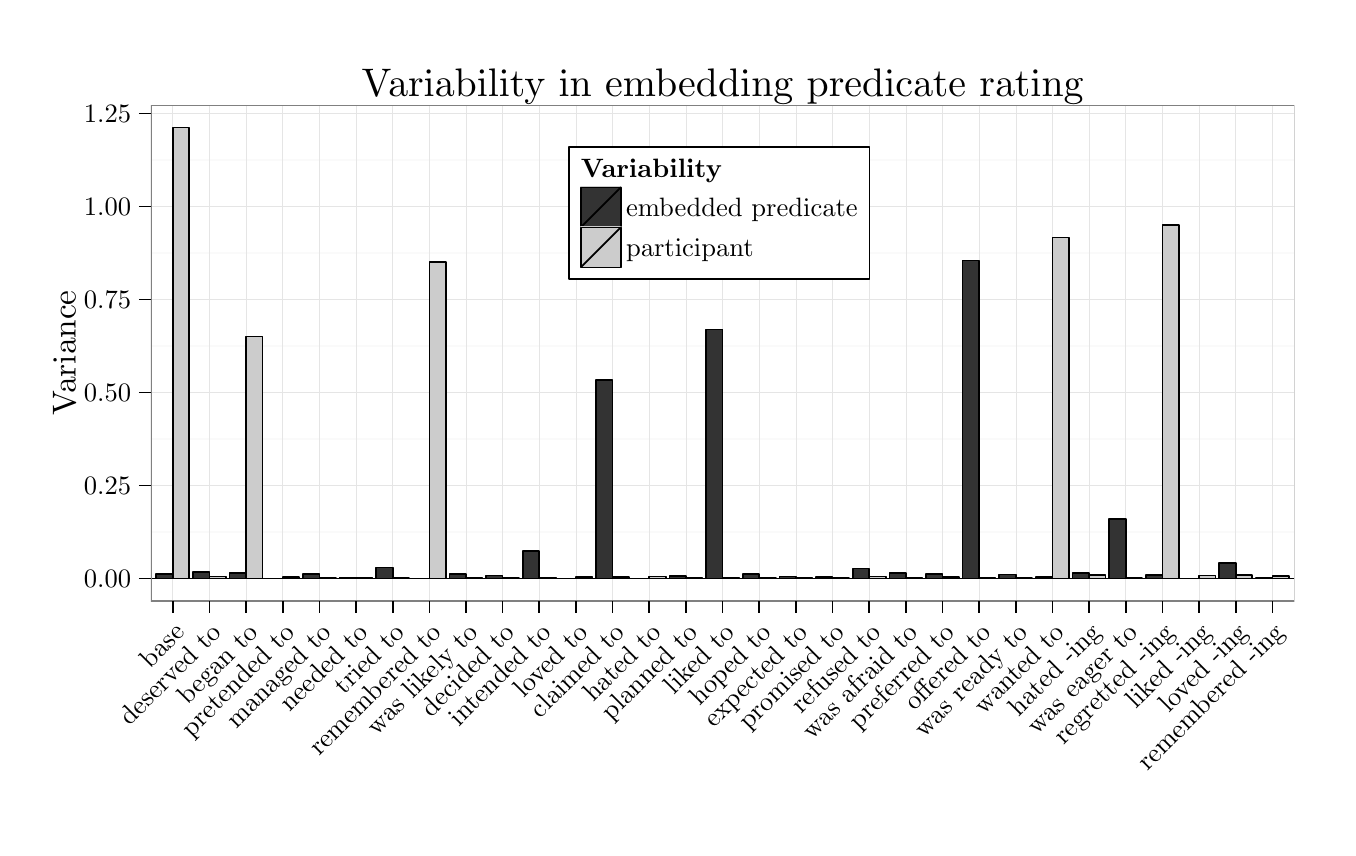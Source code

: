 % Created by tikzDevice version 0.6.2-92-0ad2792 on 2013-12-19 13:36:13
% !TEX encoding = UTF-8 Unicode
\begin{tikzpicture}[x=1pt,y=1pt]
\definecolor[named]{fillColor}{rgb}{1.00,1.00,1.00}
\path[use as bounding box,fill=fillColor,fill opacity=0.00] (0,0) rectangle (469.75,289.08);
\begin{scope}
\path[clip] (  0.00,  0.00) rectangle (469.75,289.08);
\definecolor[named]{drawColor}{rgb}{1.00,1.00,1.00}
\definecolor[named]{fillColor}{rgb}{1.00,1.00,1.00}

\path[draw=drawColor,line width= 0.6pt,line join=round,line cap=round,fill=fillColor] (  0.00,  0.00) rectangle (469.76,289.08);
\end{scope}
\begin{scope}
\path[clip] ( 44.49, 81.90) rectangle (457.71,261.09);
\definecolor[named]{fillColor}{rgb}{1.00,1.00,1.00}

\path[fill=fillColor] ( 44.49, 81.90) rectangle (457.71,261.09);
\definecolor[named]{drawColor}{rgb}{0.98,0.98,0.98}

\path[draw=drawColor,line width= 0.6pt,line join=round] ( 44.49,106.85) --
	(457.71,106.85);

\path[draw=drawColor,line width= 0.6pt,line join=round] ( 44.49,140.44) --
	(457.71,140.44);

\path[draw=drawColor,line width= 0.6pt,line join=round] ( 44.49,174.04) --
	(457.71,174.04);

\path[draw=drawColor,line width= 0.6pt,line join=round] ( 44.49,207.63) --
	(457.71,207.63);

\path[draw=drawColor,line width= 0.6pt,line join=round] ( 44.49,241.22) --
	(457.71,241.22);
\definecolor[named]{drawColor}{rgb}{0.90,0.90,0.90}

\path[draw=drawColor,line width= 0.2pt,line join=round] ( 44.49, 90.05) --
	(457.71, 90.05);

\path[draw=drawColor,line width= 0.2pt,line join=round] ( 44.49,123.64) --
	(457.71,123.64);

\path[draw=drawColor,line width= 0.2pt,line join=round] ( 44.49,157.24) --
	(457.71,157.24);

\path[draw=drawColor,line width= 0.2pt,line join=round] ( 44.49,190.83) --
	(457.71,190.83);

\path[draw=drawColor,line width= 0.2pt,line join=round] ( 44.49,224.43) --
	(457.71,224.43);

\path[draw=drawColor,line width= 0.2pt,line join=round] ( 44.49,258.02) --
	(457.71,258.02);

\path[draw=drawColor,line width= 0.2pt,line join=round] ( 52.43, 81.90) --
	( 52.43,261.09);

\path[draw=drawColor,line width= 0.2pt,line join=round] ( 65.68, 81.90) --
	( 65.68,261.09);

\path[draw=drawColor,line width= 0.2pt,line join=round] ( 78.92, 81.90) --
	( 78.92,261.09);

\path[draw=drawColor,line width= 0.2pt,line join=round] ( 92.17, 81.90) --
	( 92.17,261.09);

\path[draw=drawColor,line width= 0.2pt,line join=round] (105.41, 81.90) --
	(105.41,261.09);

\path[draw=drawColor,line width= 0.2pt,line join=round] (118.65, 81.90) --
	(118.65,261.09);

\path[draw=drawColor,line width= 0.2pt,line join=round] (131.90, 81.90) --
	(131.90,261.09);

\path[draw=drawColor,line width= 0.2pt,line join=round] (145.14, 81.90) --
	(145.14,261.09);

\path[draw=drawColor,line width= 0.2pt,line join=round] (158.39, 81.90) --
	(158.39,261.09);

\path[draw=drawColor,line width= 0.2pt,line join=round] (171.63, 81.90) --
	(171.63,261.09);

\path[draw=drawColor,line width= 0.2pt,line join=round] (184.88, 81.90) --
	(184.88,261.09);

\path[draw=drawColor,line width= 0.2pt,line join=round] (198.12, 81.90) --
	(198.12,261.09);

\path[draw=drawColor,line width= 0.2pt,line join=round] (211.36, 81.90) --
	(211.36,261.09);

\path[draw=drawColor,line width= 0.2pt,line join=round] (224.61, 81.90) --
	(224.61,261.09);

\path[draw=drawColor,line width= 0.2pt,line join=round] (237.85, 81.90) --
	(237.85,261.09);

\path[draw=drawColor,line width= 0.2pt,line join=round] (251.10, 81.90) --
	(251.10,261.09);

\path[draw=drawColor,line width= 0.2pt,line join=round] (264.34, 81.90) --
	(264.34,261.09);

\path[draw=drawColor,line width= 0.2pt,line join=round] (277.59, 81.90) --
	(277.59,261.09);

\path[draw=drawColor,line width= 0.2pt,line join=round] (290.83, 81.90) --
	(290.83,261.09);

\path[draw=drawColor,line width= 0.2pt,line join=round] (304.08, 81.90) --
	(304.08,261.09);

\path[draw=drawColor,line width= 0.2pt,line join=round] (317.32, 81.90) --
	(317.32,261.09);

\path[draw=drawColor,line width= 0.2pt,line join=round] (330.56, 81.90) --
	(330.56,261.09);

\path[draw=drawColor,line width= 0.2pt,line join=round] (343.81, 81.90) --
	(343.81,261.09);

\path[draw=drawColor,line width= 0.2pt,line join=round] (357.05, 81.90) --
	(357.05,261.09);

\path[draw=drawColor,line width= 0.2pt,line join=round] (370.30, 81.90) --
	(370.30,261.09);

\path[draw=drawColor,line width= 0.2pt,line join=round] (383.54, 81.90) --
	(383.54,261.09);

\path[draw=drawColor,line width= 0.2pt,line join=round] (396.79, 81.90) --
	(396.79,261.09);

\path[draw=drawColor,line width= 0.2pt,line join=round] (410.03, 81.90) --
	(410.03,261.09);

\path[draw=drawColor,line width= 0.2pt,line join=round] (423.27, 81.90) --
	(423.27,261.09);

\path[draw=drawColor,line width= 0.2pt,line join=round] (436.52, 81.90) --
	(436.52,261.09);

\path[draw=drawColor,line width= 0.2pt,line join=round] (449.76, 81.90) --
	(449.76,261.09);
\definecolor[named]{drawColor}{rgb}{0.00,0.00,0.00}
\definecolor[named]{fillColor}{rgb}{0.80,0.80,0.80}

\path[draw=drawColor,line width= 0.6pt,line join=round,fill=fillColor] ( 52.43, 90.05) rectangle ( 58.39,252.95);
\definecolor[named]{fillColor}{rgb}{0.20,0.20,0.20}

\path[draw=drawColor,line width= 0.6pt,line join=round,fill=fillColor] ( 46.47, 90.05) rectangle ( 52.43, 91.57);

\path[draw=drawColor,line width= 0.6pt,line join=round,fill=fillColor] ( 59.72, 90.05) rectangle ( 65.68, 92.27);
\definecolor[named]{fillColor}{rgb}{0.80,0.80,0.80}

\path[draw=drawColor,line width= 0.6pt,line join=round,fill=fillColor] ( 65.68, 90.05) rectangle ( 71.64, 90.70);

\path[draw=drawColor,line width= 0.6pt,line join=round,fill=fillColor] ( 78.92, 90.05) rectangle ( 84.88,177.51);
\definecolor[named]{fillColor}{rgb}{0.20,0.20,0.20}

\path[draw=drawColor,line width= 0.6pt,line join=round,fill=fillColor] ( 72.96, 90.05) rectangle ( 78.92, 91.98);
\definecolor[named]{fillColor}{rgb}{0.80,0.80,0.80}

\path[draw=drawColor,line width= 0.6pt,line join=round,fill=fillColor] ( 92.17, 90.05) rectangle ( 98.13, 90.59);
\definecolor[named]{fillColor}{rgb}{0.20,0.20,0.20}

\path[draw=drawColor,line width= 0.6pt,line join=round,fill=fillColor] ( 86.21, 90.05) rectangle ( 92.17, 90.05);
\definecolor[named]{fillColor}{rgb}{0.80,0.80,0.80}

\path[draw=drawColor,line width= 0.6pt,line join=round,fill=fillColor] (105.41, 90.05) rectangle (111.37, 90.30);
\definecolor[named]{fillColor}{rgb}{0.20,0.20,0.20}

\path[draw=drawColor,line width= 0.6pt,line join=round,fill=fillColor] ( 99.45, 90.05) rectangle (105.41, 91.73);
\definecolor[named]{fillColor}{rgb}{0.80,0.80,0.80}

\path[draw=drawColor,line width= 0.6pt,line join=round,fill=fillColor] (118.65, 90.05) rectangle (124.61, 90.34);
\definecolor[named]{fillColor}{rgb}{0.20,0.20,0.20}

\path[draw=drawColor,line width= 0.6pt,line join=round,fill=fillColor] (112.69, 90.05) rectangle (118.65, 90.34);

\path[draw=drawColor,line width= 0.6pt,line join=round,fill=fillColor] (125.94, 90.05) rectangle (131.90, 94.05);
\definecolor[named]{fillColor}{rgb}{0.80,0.80,0.80}

\path[draw=drawColor,line width= 0.6pt,line join=round,fill=fillColor] (131.90, 90.05) rectangle (137.86, 90.23);
\definecolor[named]{fillColor}{rgb}{0.20,0.20,0.20}

\path[draw=drawColor,line width= 0.6pt,line join=round,fill=fillColor] (139.18, 90.05) rectangle (145.14, 90.05);
\definecolor[named]{fillColor}{rgb}{0.80,0.80,0.80}

\path[draw=drawColor,line width= 0.6pt,line join=round,fill=fillColor] (145.14, 90.05) rectangle (151.10,204.48);

\path[draw=drawColor,line width= 0.6pt,line join=round,fill=fillColor] (158.39, 90.05) rectangle (164.35, 90.32);
\definecolor[named]{fillColor}{rgb}{0.20,0.20,0.20}

\path[draw=drawColor,line width= 0.6pt,line join=round,fill=fillColor] (152.43, 90.05) rectangle (158.39, 91.75);

\path[draw=drawColor,line width= 0.6pt,line join=round,fill=fillColor] (165.67, 90.05) rectangle (171.63, 91.09);
\definecolor[named]{fillColor}{rgb}{0.80,0.80,0.80}

\path[draw=drawColor,line width= 0.6pt,line join=round,fill=fillColor] (171.63, 90.05) rectangle (177.59, 90.31);

\path[draw=drawColor,line width= 0.6pt,line join=round,fill=fillColor] (184.88, 90.05) rectangle (190.84, 90.34);
\definecolor[named]{fillColor}{rgb}{0.20,0.20,0.20}

\path[draw=drawColor,line width= 0.6pt,line join=round,fill=fillColor] (178.92, 90.05) rectangle (184.88, 99.89);
\definecolor[named]{fillColor}{rgb}{0.80,0.80,0.80}

\path[draw=drawColor,line width= 0.6pt,line join=round,fill=fillColor] (198.12, 90.05) rectangle (204.08, 90.48);
\definecolor[named]{fillColor}{rgb}{0.20,0.20,0.20}

\path[draw=drawColor,line width= 0.6pt,line join=round,fill=fillColor] (192.16, 90.05) rectangle (198.12, 90.05);
\definecolor[named]{fillColor}{rgb}{0.80,0.80,0.80}

\path[draw=drawColor,line width= 0.6pt,line join=round,fill=fillColor] (211.36, 90.05) rectangle (217.32, 90.46);
\definecolor[named]{fillColor}{rgb}{0.20,0.20,0.20}

\path[draw=drawColor,line width= 0.6pt,line join=round,fill=fillColor] (205.40, 90.05) rectangle (211.36,161.76);

\path[draw=drawColor,line width= 0.6pt,line join=round,fill=fillColor] (218.65, 90.05) rectangle (224.61, 90.05);
\definecolor[named]{fillColor}{rgb}{0.80,0.80,0.80}

\path[draw=drawColor,line width= 0.6pt,line join=round,fill=fillColor] (224.61, 90.05) rectangle (230.57, 90.72);

\path[draw=drawColor,line width= 0.6pt,line join=round,fill=fillColor] (237.85, 90.05) rectangle (243.81, 90.26);
\definecolor[named]{fillColor}{rgb}{0.20,0.20,0.20}

\path[draw=drawColor,line width= 0.6pt,line join=round,fill=fillColor] (231.89, 90.05) rectangle (237.85, 91.04);

\path[draw=drawColor,line width= 0.6pt,line join=round,fill=fillColor] (245.14, 90.05) rectangle (251.10,180.05);
\definecolor[named]{fillColor}{rgb}{0.80,0.80,0.80}

\path[draw=drawColor,line width= 0.6pt,line join=round,fill=fillColor] (251.10, 90.05) rectangle (257.06, 90.39);

\path[draw=drawColor,line width= 0.6pt,line join=round,fill=fillColor] (264.34, 90.05) rectangle (270.30, 90.32);
\definecolor[named]{fillColor}{rgb}{0.20,0.20,0.20}

\path[draw=drawColor,line width= 0.6pt,line join=round,fill=fillColor] (258.38, 90.05) rectangle (264.34, 91.69);

\path[draw=drawColor,line width= 0.6pt,line join=round,fill=fillColor] (271.63, 90.05) rectangle (277.59, 90.73);
\definecolor[named]{fillColor}{rgb}{0.80,0.80,0.80}

\path[draw=drawColor,line width= 0.6pt,line join=round,fill=fillColor] (277.59, 90.05) rectangle (283.55, 90.23);
\definecolor[named]{fillColor}{rgb}{0.20,0.20,0.20}

\path[draw=drawColor,line width= 0.6pt,line join=round,fill=fillColor] (284.87, 90.05) rectangle (290.83, 90.57);
\definecolor[named]{fillColor}{rgb}{0.80,0.80,0.80}

\path[draw=drawColor,line width= 0.6pt,line join=round,fill=fillColor] (290.83, 90.05) rectangle (296.79, 90.26);
\definecolor[named]{fillColor}{rgb}{0.20,0.20,0.20}

\path[draw=drawColor,line width= 0.6pt,line join=round,fill=fillColor] (298.12, 90.05) rectangle (304.08, 93.67);
\definecolor[named]{fillColor}{rgb}{0.80,0.80,0.80}

\path[draw=drawColor,line width= 0.6pt,line join=round,fill=fillColor] (304.08, 90.05) rectangle (310.04, 90.81);
\definecolor[named]{fillColor}{rgb}{0.20,0.20,0.20}

\path[draw=drawColor,line width= 0.6pt,line join=round,fill=fillColor] (311.36, 90.05) rectangle (317.32, 91.95);
\definecolor[named]{fillColor}{rgb}{0.80,0.80,0.80}

\path[draw=drawColor,line width= 0.6pt,line join=round,fill=fillColor] (317.32, 90.05) rectangle (323.28, 90.31);
\definecolor[named]{fillColor}{rgb}{0.20,0.20,0.20}

\path[draw=drawColor,line width= 0.6pt,line join=round,fill=fillColor] (324.60, 90.05) rectangle (330.56, 91.72);
\definecolor[named]{fillColor}{rgb}{0.80,0.80,0.80}

\path[draw=drawColor,line width= 0.6pt,line join=round,fill=fillColor] (330.56, 90.05) rectangle (336.52, 90.60);

\path[draw=drawColor,line width= 0.6pt,line join=round,fill=fillColor] (343.81, 90.05) rectangle (349.77, 90.33);
\definecolor[named]{fillColor}{rgb}{0.20,0.20,0.20}

\path[draw=drawColor,line width= 0.6pt,line join=round,fill=fillColor] (337.85, 90.05) rectangle (343.81,204.98);
\definecolor[named]{fillColor}{rgb}{0.80,0.80,0.80}

\path[draw=drawColor,line width= 0.6pt,line join=round,fill=fillColor] (357.05, 90.05) rectangle (363.01, 90.32);
\definecolor[named]{fillColor}{rgb}{0.20,0.20,0.20}

\path[draw=drawColor,line width= 0.6pt,line join=round,fill=fillColor] (351.09, 90.05) rectangle (357.05, 91.44);

\path[draw=drawColor,line width= 0.6pt,line join=round,fill=fillColor] (364.34, 90.05) rectangle (370.30, 90.47);
\definecolor[named]{fillColor}{rgb}{0.80,0.80,0.80}

\path[draw=drawColor,line width= 0.6pt,line join=round,fill=fillColor] (370.30, 90.05) rectangle (376.26,213.24);

\path[draw=drawColor,line width= 0.6pt,line join=round,fill=fillColor] (383.54, 90.05) rectangle (389.50, 91.31);
\definecolor[named]{fillColor}{rgb}{0.20,0.20,0.20}

\path[draw=drawColor,line width= 0.6pt,line join=round,fill=fillColor] (377.58, 90.05) rectangle (383.54, 92.00);
\definecolor[named]{fillColor}{rgb}{0.80,0.80,0.80}

\path[draw=drawColor,line width= 0.6pt,line join=round,fill=fillColor] (396.79, 90.05) rectangle (402.75, 90.22);
\definecolor[named]{fillColor}{rgb}{0.20,0.20,0.20}

\path[draw=drawColor,line width= 0.6pt,line join=round,fill=fillColor] (390.83, 90.05) rectangle (396.79,111.63);

\path[draw=drawColor,line width= 0.6pt,line join=round,fill=fillColor] (404.07, 90.05) rectangle (410.03, 91.27);
\definecolor[named]{fillColor}{rgb}{0.80,0.80,0.80}

\path[draw=drawColor,line width= 0.6pt,line join=round,fill=fillColor] (410.03, 90.05) rectangle (415.99,217.77);

\path[draw=drawColor,line width= 0.6pt,line join=round,fill=fillColor] (423.27, 90.05) rectangle (429.23, 91.13);
\definecolor[named]{fillColor}{rgb}{0.20,0.20,0.20}

\path[draw=drawColor,line width= 0.6pt,line join=round,fill=fillColor] (417.31, 90.05) rectangle (423.27, 90.05);

\path[draw=drawColor,line width= 0.6pt,line join=round,fill=fillColor] (430.56, 90.05) rectangle (436.52, 95.74);
\definecolor[named]{fillColor}{rgb}{0.80,0.80,0.80}

\path[draw=drawColor,line width= 0.6pt,line join=round,fill=fillColor] (436.52, 90.05) rectangle (442.48, 91.26);

\path[draw=drawColor,line width= 0.6pt,line join=round,fill=fillColor] (449.76, 90.05) rectangle (455.72, 90.90);
\definecolor[named]{fillColor}{rgb}{0.20,0.20,0.20}

\path[draw=drawColor,line width= 0.6pt,line join=round,fill=fillColor] (443.80, 90.05) rectangle (449.76, 90.27);
\definecolor[named]{fillColor}{rgb}{0.00,0.00,0.00}

\path[draw=drawColor,line width= 0.6pt,line join=round,fill=fillColor] ( 44.49, 90.05) -- (457.71, 90.05);
\definecolor[named]{drawColor}{rgb}{0.50,0.50,0.50}

\path[draw=drawColor,line width= 0.6pt,line join=round,line cap=round] ( 44.49, 81.90) rectangle (457.71,261.09);
\end{scope}
\begin{scope}
\path[clip] (  0.00,  0.00) rectangle (469.75,289.08);
\definecolor[named]{drawColor}{rgb}{0.00,0.00,0.00}

\node[text=drawColor,anchor=base east,inner sep=0pt, outer sep=0pt, scale=  0.96] at ( 37.37, 86.74) {0.00};

\node[text=drawColor,anchor=base east,inner sep=0pt, outer sep=0pt, scale=  0.96] at ( 37.37,120.34) {0.25};

\node[text=drawColor,anchor=base east,inner sep=0pt, outer sep=0pt, scale=  0.96] at ( 37.37,153.93) {0.50};

\node[text=drawColor,anchor=base east,inner sep=0pt, outer sep=0pt, scale=  0.96] at ( 37.37,187.53) {0.75};

\node[text=drawColor,anchor=base east,inner sep=0pt, outer sep=0pt, scale=  0.96] at ( 37.37,221.12) {1.00};

\node[text=drawColor,anchor=base east,inner sep=0pt, outer sep=0pt, scale=  0.96] at ( 37.37,254.72) {1.25};
\end{scope}
\begin{scope}
\path[clip] (  0.00,  0.00) rectangle (469.75,289.08);
\definecolor[named]{drawColor}{rgb}{0.00,0.00,0.00}

\path[draw=drawColor,line width= 0.6pt,line join=round] ( 40.22, 90.05) --
	( 44.49, 90.05);

\path[draw=drawColor,line width= 0.6pt,line join=round] ( 40.22,123.64) --
	( 44.49,123.64);

\path[draw=drawColor,line width= 0.6pt,line join=round] ( 40.22,157.24) --
	( 44.49,157.24);

\path[draw=drawColor,line width= 0.6pt,line join=round] ( 40.22,190.83) --
	( 44.49,190.83);

\path[draw=drawColor,line width= 0.6pt,line join=round] ( 40.22,224.43) --
	( 44.49,224.43);

\path[draw=drawColor,line width= 0.6pt,line join=round] ( 40.22,258.02) --
	( 44.49,258.02);
\end{scope}
\begin{scope}
\path[clip] (  0.00,  0.00) rectangle (469.75,289.08);
\definecolor[named]{drawColor}{rgb}{0.00,0.00,0.00}

\path[draw=drawColor,line width= 0.6pt,line join=round] ( 52.43, 77.64) --
	( 52.43, 81.90);

\path[draw=drawColor,line width= 0.6pt,line join=round] ( 65.68, 77.64) --
	( 65.68, 81.90);

\path[draw=drawColor,line width= 0.6pt,line join=round] ( 78.92, 77.64) --
	( 78.92, 81.90);

\path[draw=drawColor,line width= 0.6pt,line join=round] ( 92.17, 77.64) --
	( 92.17, 81.90);

\path[draw=drawColor,line width= 0.6pt,line join=round] (105.41, 77.64) --
	(105.41, 81.90);

\path[draw=drawColor,line width= 0.6pt,line join=round] (118.65, 77.64) --
	(118.65, 81.90);

\path[draw=drawColor,line width= 0.6pt,line join=round] (131.90, 77.64) --
	(131.90, 81.90);

\path[draw=drawColor,line width= 0.6pt,line join=round] (145.14, 77.64) --
	(145.14, 81.90);

\path[draw=drawColor,line width= 0.6pt,line join=round] (158.39, 77.64) --
	(158.39, 81.90);

\path[draw=drawColor,line width= 0.6pt,line join=round] (171.63, 77.64) --
	(171.63, 81.90);

\path[draw=drawColor,line width= 0.6pt,line join=round] (184.88, 77.64) --
	(184.88, 81.90);

\path[draw=drawColor,line width= 0.6pt,line join=round] (198.12, 77.64) --
	(198.12, 81.90);

\path[draw=drawColor,line width= 0.6pt,line join=round] (211.36, 77.64) --
	(211.36, 81.90);

\path[draw=drawColor,line width= 0.6pt,line join=round] (224.61, 77.64) --
	(224.61, 81.90);

\path[draw=drawColor,line width= 0.6pt,line join=round] (237.85, 77.64) --
	(237.85, 81.90);

\path[draw=drawColor,line width= 0.6pt,line join=round] (251.10, 77.64) --
	(251.10, 81.90);

\path[draw=drawColor,line width= 0.6pt,line join=round] (264.34, 77.64) --
	(264.34, 81.90);

\path[draw=drawColor,line width= 0.6pt,line join=round] (277.59, 77.64) --
	(277.59, 81.90);

\path[draw=drawColor,line width= 0.6pt,line join=round] (290.83, 77.64) --
	(290.83, 81.90);

\path[draw=drawColor,line width= 0.6pt,line join=round] (304.08, 77.64) --
	(304.08, 81.90);

\path[draw=drawColor,line width= 0.6pt,line join=round] (317.32, 77.64) --
	(317.32, 81.90);

\path[draw=drawColor,line width= 0.6pt,line join=round] (330.56, 77.64) --
	(330.56, 81.90);

\path[draw=drawColor,line width= 0.6pt,line join=round] (343.81, 77.64) --
	(343.81, 81.90);

\path[draw=drawColor,line width= 0.6pt,line join=round] (357.05, 77.64) --
	(357.05, 81.90);

\path[draw=drawColor,line width= 0.6pt,line join=round] (370.30, 77.64) --
	(370.30, 81.90);

\path[draw=drawColor,line width= 0.6pt,line join=round] (383.54, 77.64) --
	(383.54, 81.90);

\path[draw=drawColor,line width= 0.6pt,line join=round] (396.79, 77.64) --
	(396.79, 81.90);

\path[draw=drawColor,line width= 0.6pt,line join=round] (410.03, 77.64) --
	(410.03, 81.90);

\path[draw=drawColor,line width= 0.6pt,line join=round] (423.27, 77.64) --
	(423.27, 81.90);

\path[draw=drawColor,line width= 0.6pt,line join=round] (436.52, 77.64) --
	(436.52, 81.90);

\path[draw=drawColor,line width= 0.6pt,line join=round] (449.76, 77.64) --
	(449.76, 81.90);
\end{scope}
\begin{scope}
\path[clip] (  0.00,  0.00) rectangle (469.75,289.08);
\definecolor[named]{drawColor}{rgb}{0.00,0.00,0.00}

\node[text=drawColor,rotate= 45.00,anchor=base east,inner sep=0pt, outer sep=0pt, scale=  0.96] at ( 57.11, 70.12) {base};

\node[text=drawColor,rotate= 45.00,anchor=base east,inner sep=0pt, outer sep=0pt, scale=  0.96] at ( 70.35, 70.12) {deserved to};

\node[text=drawColor,rotate= 45.00,anchor=base east,inner sep=0pt, outer sep=0pt, scale=  0.96] at ( 83.60, 70.12) {began to};

\node[text=drawColor,rotate= 45.00,anchor=base east,inner sep=0pt, outer sep=0pt, scale=  0.96] at ( 96.84, 70.12) {pretended to};

\node[text=drawColor,rotate= 45.00,anchor=base east,inner sep=0pt, outer sep=0pt, scale=  0.96] at (110.08, 70.12) {managed to};

\node[text=drawColor,rotate= 45.00,anchor=base east,inner sep=0pt, outer sep=0pt, scale=  0.96] at (123.33, 70.12) {needed to};

\node[text=drawColor,rotate= 45.00,anchor=base east,inner sep=0pt, outer sep=0pt, scale=  0.96] at (136.57, 70.12) {tried to};

\node[text=drawColor,rotate= 45.00,anchor=base east,inner sep=0pt, outer sep=0pt, scale=  0.96] at (149.82, 70.12) {remembered to};

\node[text=drawColor,rotate= 45.00,anchor=base east,inner sep=0pt, outer sep=0pt, scale=  0.96] at (163.06, 70.12) {was likely to};

\node[text=drawColor,rotate= 45.00,anchor=base east,inner sep=0pt, outer sep=0pt, scale=  0.96] at (176.31, 70.12) {decided to};

\node[text=drawColor,rotate= 45.00,anchor=base east,inner sep=0pt, outer sep=0pt, scale=  0.96] at (189.55, 70.12) {intended to};

\node[text=drawColor,rotate= 45.00,anchor=base east,inner sep=0pt, outer sep=0pt, scale=  0.96] at (202.80, 70.12) {loved to};

\node[text=drawColor,rotate= 45.00,anchor=base east,inner sep=0pt, outer sep=0pt, scale=  0.96] at (216.04, 70.12) {claimed to};

\node[text=drawColor,rotate= 45.00,anchor=base east,inner sep=0pt, outer sep=0pt, scale=  0.96] at (229.28, 70.12) {hated to};

\node[text=drawColor,rotate= 45.00,anchor=base east,inner sep=0pt, outer sep=0pt, scale=  0.96] at (242.53, 70.12) {planned to};

\node[text=drawColor,rotate= 45.00,anchor=base east,inner sep=0pt, outer sep=0pt, scale=  0.96] at (255.77, 70.12) {liked to};

\node[text=drawColor,rotate= 45.00,anchor=base east,inner sep=0pt, outer sep=0pt, scale=  0.96] at (269.02, 70.12) {hoped to};

\node[text=drawColor,rotate= 45.00,anchor=base east,inner sep=0pt, outer sep=0pt, scale=  0.96] at (282.26, 70.12) {expected to};

\node[text=drawColor,rotate= 45.00,anchor=base east,inner sep=0pt, outer sep=0pt, scale=  0.96] at (295.51, 70.12) {promised to};

\node[text=drawColor,rotate= 45.00,anchor=base east,inner sep=0pt, outer sep=0pt, scale=  0.96] at (308.75, 70.12) {refused to};

\node[text=drawColor,rotate= 45.00,anchor=base east,inner sep=0pt, outer sep=0pt, scale=  0.96] at (321.99, 70.12) {was afraid to};

\node[text=drawColor,rotate= 45.00,anchor=base east,inner sep=0pt, outer sep=0pt, scale=  0.96] at (335.24, 70.12) {preferred to};

\node[text=drawColor,rotate= 45.00,anchor=base east,inner sep=0pt, outer sep=0pt, scale=  0.96] at (348.48, 70.12) {offered to};

\node[text=drawColor,rotate= 45.00,anchor=base east,inner sep=0pt, outer sep=0pt, scale=  0.96] at (361.73, 70.12) {was ready to};

\node[text=drawColor,rotate= 45.00,anchor=base east,inner sep=0pt, outer sep=0pt, scale=  0.96] at (374.97, 70.12) {wanted to};

\node[text=drawColor,rotate= 45.00,anchor=base east,inner sep=0pt, outer sep=0pt, scale=  0.96] at (388.22, 70.12) {hated -ing};

\node[text=drawColor,rotate= 45.00,anchor=base east,inner sep=0pt, outer sep=0pt, scale=  0.96] at (401.46, 70.12) {was eager to};

\node[text=drawColor,rotate= 45.00,anchor=base east,inner sep=0pt, outer sep=0pt, scale=  0.96] at (414.71, 70.12) {regretted -ing};

\node[text=drawColor,rotate= 45.00,anchor=base east,inner sep=0pt, outer sep=0pt, scale=  0.96] at (427.95, 70.12) {liked -ing};

\node[text=drawColor,rotate= 45.00,anchor=base east,inner sep=0pt, outer sep=0pt, scale=  0.96] at (441.19, 70.12) {loved -ing};

\node[text=drawColor,rotate= 45.00,anchor=base east,inner sep=0pt, outer sep=0pt, scale=  0.96] at (454.44, 70.12) {remembered -ing};
\end{scope}
\begin{scope}
\path[clip] (  0.00,  0.00) rectangle (469.75,289.08);
\definecolor[named]{drawColor}{rgb}{0.00,0.00,0.00}

\node[text=drawColor,rotate= 90.00,anchor=base,inner sep=0pt, outer sep=0pt, scale=  1.20] at ( 17.30,171.50) {Variance};
\end{scope}
\begin{scope}
\path[clip] (  0.00,  0.00) rectangle (469.75,289.08);
\definecolor[named]{drawColor}{rgb}{0.00,0.00,0.00}
\definecolor[named]{fillColor}{rgb}{1.00,1.00,1.00}

\path[draw=drawColor,line width= 0.6pt,line join=round,line cap=round,fill=fillColor] (195.68,198.29) rectangle (304.21,245.97);
\end{scope}
\begin{scope}
\path[clip] (  0.00,  0.00) rectangle (469.75,289.08);
\definecolor[named]{drawColor}{rgb}{0.00,0.00,0.00}

\node[text=drawColor,anchor=base west,inner sep=0pt, outer sep=0pt, scale=  0.96] at (199.94,235.08) {\bfseries Variability};
\end{scope}
\begin{scope}
\path[clip] (  0.00,  0.00) rectangle (469.75,289.08);
\definecolor[named]{drawColor}{rgb}{0.80,0.80,0.80}
\definecolor[named]{fillColor}{rgb}{1.00,1.00,1.00}

\path[draw=drawColor,line width= 0.6pt,line join=round,line cap=round,fill=fillColor] (199.94,217.01) rectangle (214.40,231.46);
\end{scope}
\begin{scope}
\path[clip] (  0.00,  0.00) rectangle (469.75,289.08);
\definecolor[named]{drawColor}{rgb}{0.00,0.00,0.00}
\definecolor[named]{fillColor}{rgb}{0.20,0.20,0.20}

\path[draw=drawColor,line width= 0.4pt,line join=round,line cap=round,fill=fillColor] (199.94,217.01) rectangle (214.40,231.46);

\path[draw=drawColor,line width= 0.6pt,line join=round] (199.94,217.01) --
	(214.40,231.46);
\end{scope}
\begin{scope}
\path[clip] (  0.00,  0.00) rectangle (469.75,289.08);
\definecolor[named]{drawColor}{rgb}{0.80,0.80,0.80}
\definecolor[named]{fillColor}{rgb}{1.00,1.00,1.00}

\path[draw=drawColor,line width= 0.6pt,line join=round,line cap=round,fill=fillColor] (199.94,202.55) rectangle (214.40,217.01);
\end{scope}
\begin{scope}
\path[clip] (  0.00,  0.00) rectangle (469.75,289.08);
\definecolor[named]{drawColor}{rgb}{0.00,0.00,0.00}
\definecolor[named]{fillColor}{rgb}{0.80,0.80,0.80}

\path[draw=drawColor,line width= 0.4pt,line join=round,line cap=round,fill=fillColor] (199.94,202.55) rectangle (214.40,217.01);

\path[draw=drawColor,line width= 0.6pt,line join=round] (199.94,202.55) --
	(214.40,217.01);
\end{scope}
\begin{scope}
\path[clip] (  0.00,  0.00) rectangle (469.75,289.08);
\definecolor[named]{drawColor}{rgb}{0.00,0.00,0.00}

\node[text=drawColor,anchor=base west,inner sep=0pt, outer sep=0pt, scale=  0.96] at (216.21,220.93) {embedded predicate};
\end{scope}
\begin{scope}
\path[clip] (  0.00,  0.00) rectangle (469.75,289.08);
\definecolor[named]{drawColor}{rgb}{0.00,0.00,0.00}

\node[text=drawColor,anchor=base west,inner sep=0pt, outer sep=0pt, scale=  0.96] at (216.21,206.48) {participant};
\end{scope}
\begin{scope}
\path[clip] (  0.00,  0.00) rectangle (469.75,289.08);
\definecolor[named]{drawColor}{rgb}{0.00,0.00,0.00}

\node[text=drawColor,anchor=base,inner sep=0pt, outer sep=0pt, scale=  1.44] at (251.10,264.11) {Variability in embedding predicate rating};
\end{scope}
\end{tikzpicture}
